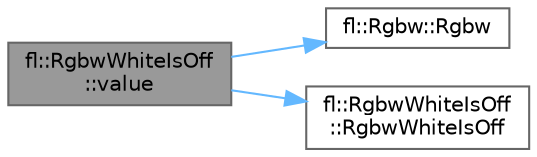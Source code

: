 digraph "fl::RgbwWhiteIsOff::value"
{
 // INTERACTIVE_SVG=YES
 // LATEX_PDF_SIZE
  bgcolor="transparent";
  edge [fontname=Helvetica,fontsize=10,labelfontname=Helvetica,labelfontsize=10];
  node [fontname=Helvetica,fontsize=10,shape=box,height=0.2,width=0.4];
  rankdir="LR";
  Node1 [id="Node000001",label="fl::RgbwWhiteIsOff\l::value",height=0.2,width=0.4,color="gray40", fillcolor="grey60", style="filled", fontcolor="black",tooltip=" "];
  Node1 -> Node2 [id="edge1_Node000001_Node000002",color="steelblue1",style="solid",tooltip=" "];
  Node2 [id="Node000002",label="fl::Rgbw::Rgbw",height=0.2,width=0.4,color="grey40", fillcolor="white", style="filled",URL="$d7/d27/structfl_1_1_rgbw_ab927b83bdc75e095b7bfc8dd936f3cbf.html#ab927b83bdc75e095b7bfc8dd936f3cbf",tooltip=" "];
  Node1 -> Node3 [id="edge2_Node000001_Node000003",color="steelblue1",style="solid",tooltip=" "];
  Node3 [id="Node000003",label="fl::RgbwWhiteIsOff\l::RgbwWhiteIsOff",height=0.2,width=0.4,color="grey40", fillcolor="white", style="filled",URL="$d6/da6/structfl_1_1_rgbw_white_is_off_ada1fdddf5ceb860657b9cef7525b7a46.html#ada1fdddf5ceb860657b9cef7525b7a46",tooltip=" "];
}
